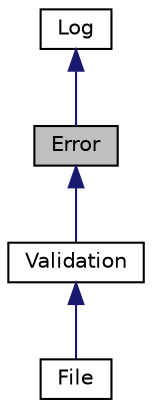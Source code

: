 digraph "Error"
{
  edge [fontname="Helvetica",fontsize="10",labelfontname="Helvetica",labelfontsize="10"];
  node [fontname="Helvetica",fontsize="10",shape=record];
  Node0 [label="Error",height=0.2,width=0.4,color="black", fillcolor="grey75", style="filled", fontcolor="black"];
  Node1 -> Node0 [dir="back",color="midnightblue",fontsize="10",style="solid"];
  Node1 [label="Log",height=0.2,width=0.4,color="black", fillcolor="white", style="filled",URL="$class_w_a_f_f_l_e_1_1_framework_1_1_i_o_1_1_log.html"];
  Node0 -> Node2 [dir="back",color="midnightblue",fontsize="10",style="solid"];
  Node2 [label="Validation",height=0.2,width=0.4,color="black", fillcolor="white", style="filled",URL="$class_w_a_f_f_l_e_1_1_framework_1_1_i_o_1_1_validation.html"];
  Node2 -> Node3 [dir="back",color="midnightblue",fontsize="10",style="solid"];
  Node3 [label="File",height=0.2,width=0.4,color="black", fillcolor="white", style="filled",URL="$class_w_a_f_f_l_e_1_1_framework_1_1_i_o_1_1_file.html"];
}
